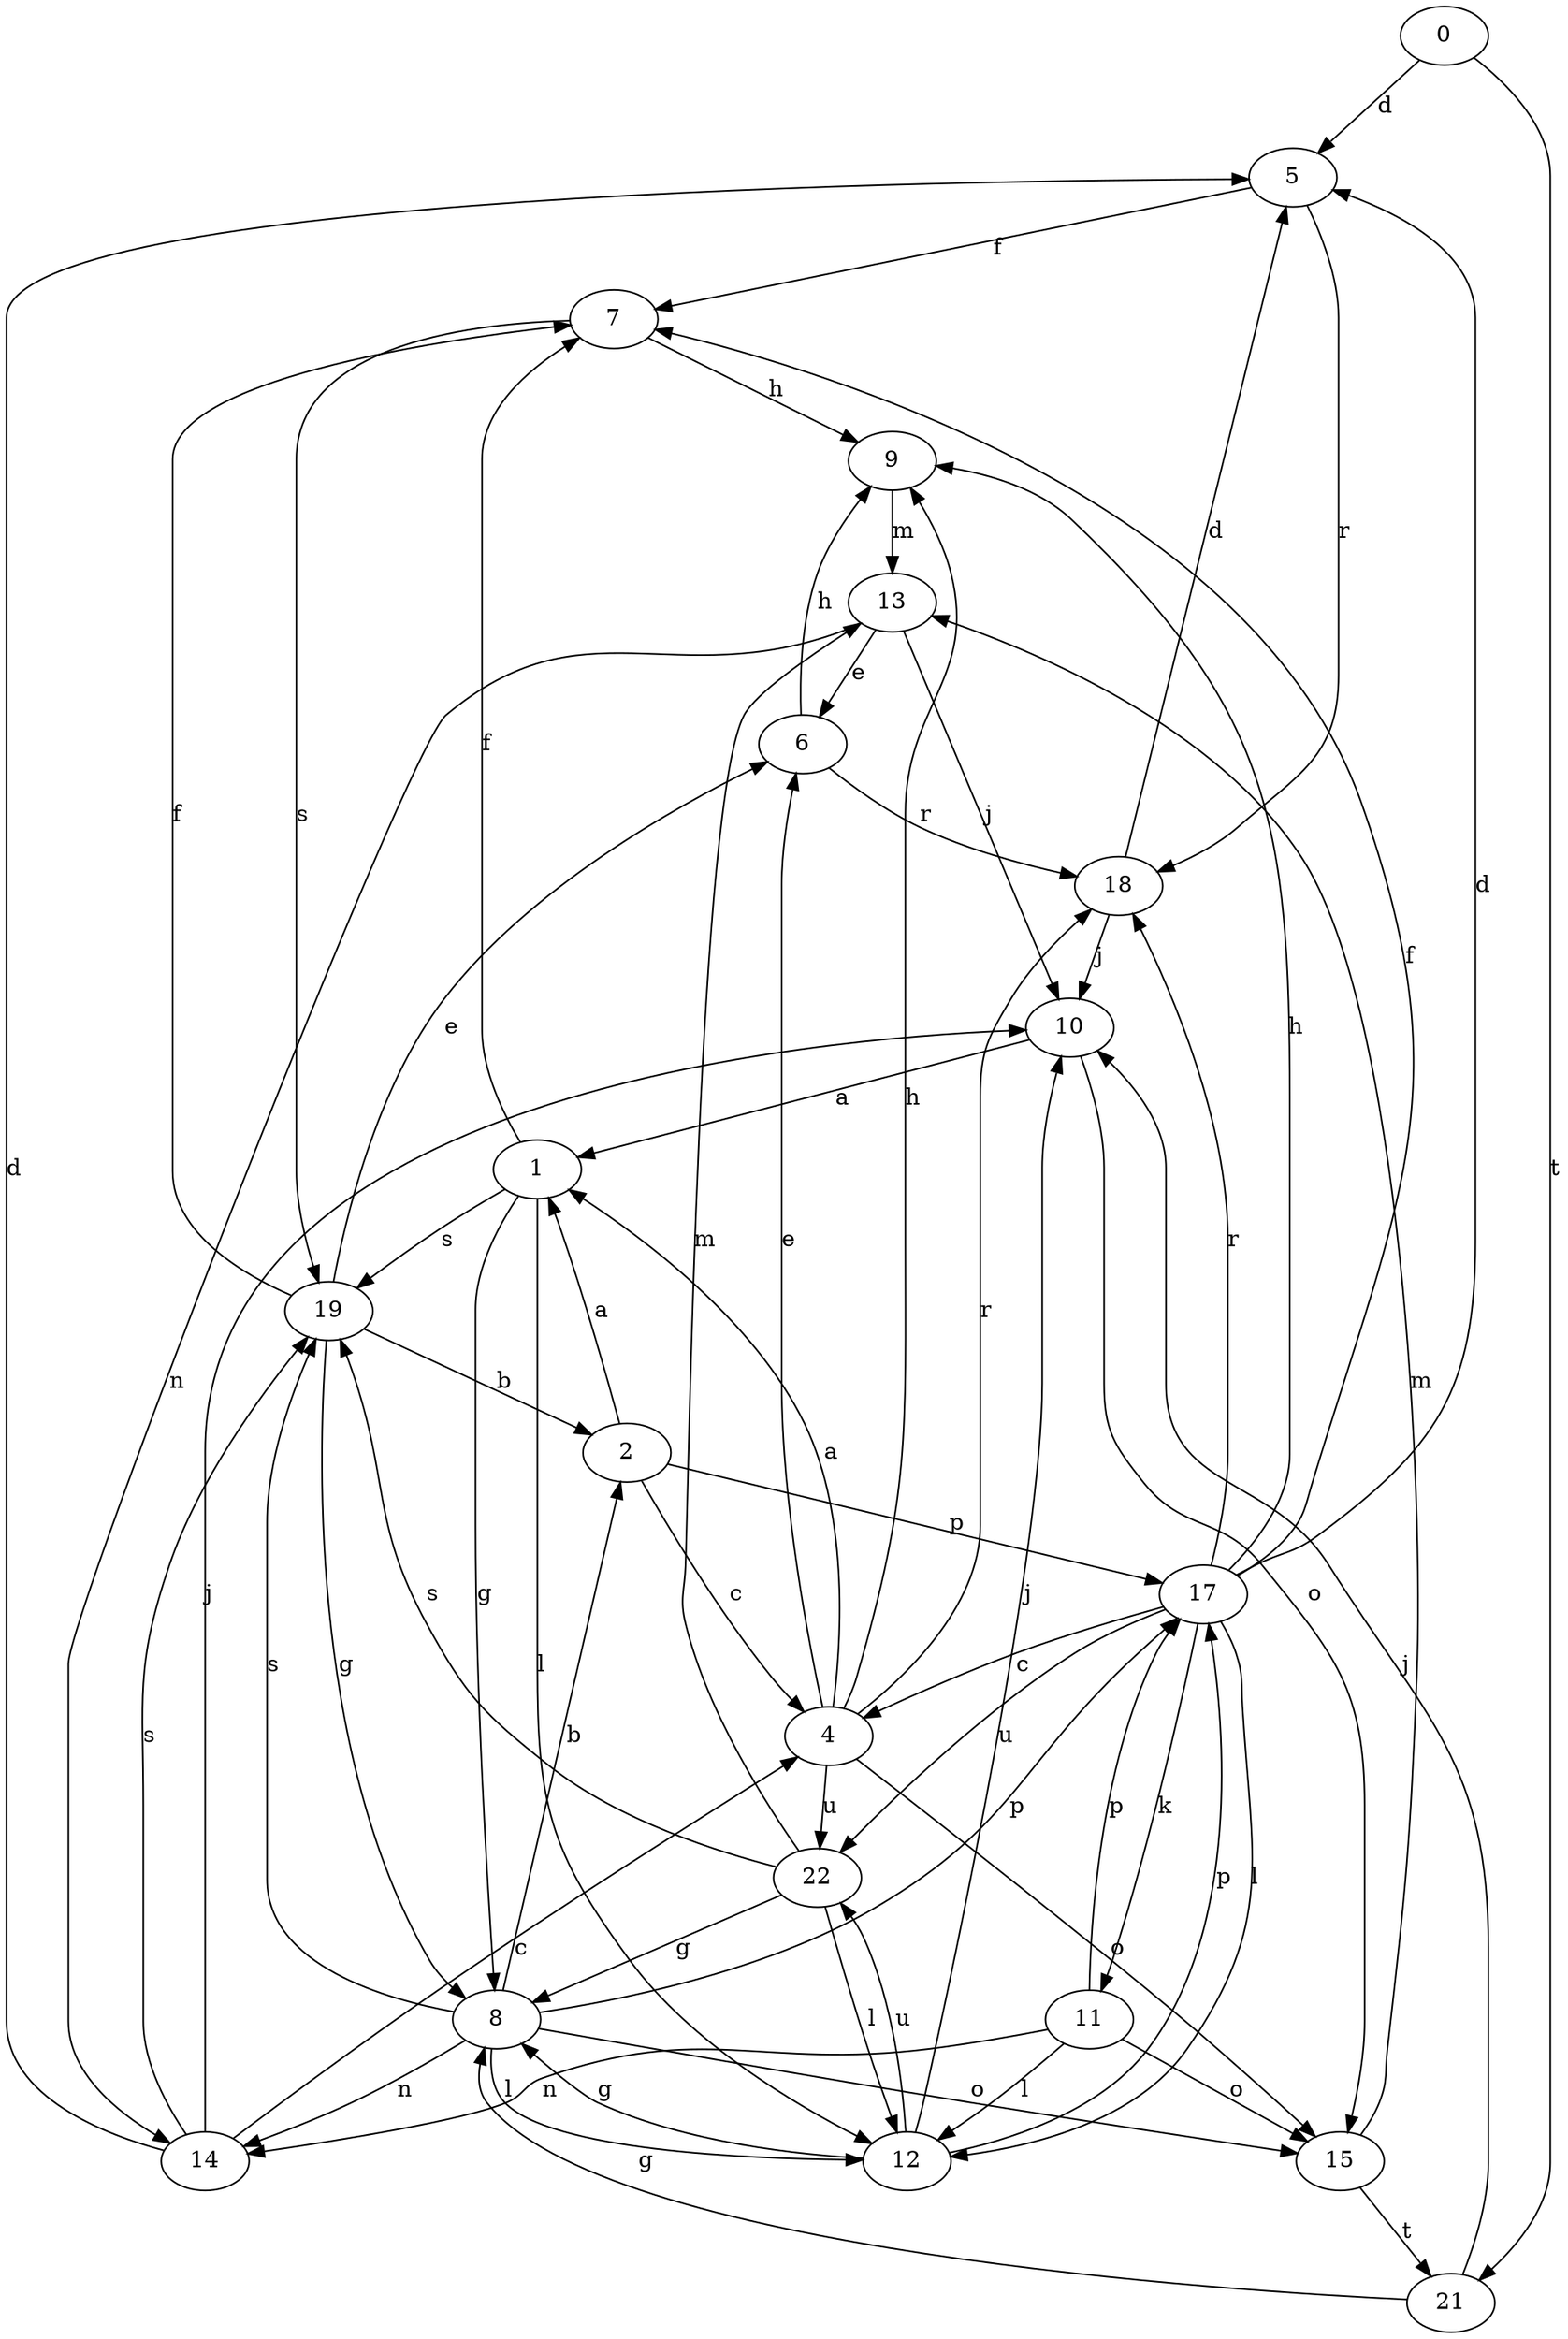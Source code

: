 strict digraph  {
0;
1;
2;
4;
5;
6;
7;
8;
9;
10;
11;
12;
13;
14;
15;
17;
18;
19;
21;
22;
0 -> 5  [label=d];
0 -> 21  [label=t];
1 -> 7  [label=f];
1 -> 8  [label=g];
1 -> 12  [label=l];
1 -> 19  [label=s];
2 -> 1  [label=a];
2 -> 4  [label=c];
2 -> 17  [label=p];
4 -> 1  [label=a];
4 -> 6  [label=e];
4 -> 9  [label=h];
4 -> 15  [label=o];
4 -> 18  [label=r];
4 -> 22  [label=u];
5 -> 7  [label=f];
5 -> 18  [label=r];
6 -> 9  [label=h];
6 -> 18  [label=r];
7 -> 9  [label=h];
7 -> 19  [label=s];
8 -> 2  [label=b];
8 -> 12  [label=l];
8 -> 14  [label=n];
8 -> 15  [label=o];
8 -> 17  [label=p];
8 -> 19  [label=s];
9 -> 13  [label=m];
10 -> 1  [label=a];
10 -> 15  [label=o];
11 -> 12  [label=l];
11 -> 14  [label=n];
11 -> 15  [label=o];
11 -> 17  [label=p];
12 -> 8  [label=g];
12 -> 10  [label=j];
12 -> 17  [label=p];
12 -> 22  [label=u];
13 -> 6  [label=e];
13 -> 10  [label=j];
13 -> 14  [label=n];
14 -> 4  [label=c];
14 -> 5  [label=d];
14 -> 10  [label=j];
14 -> 19  [label=s];
15 -> 13  [label=m];
15 -> 21  [label=t];
17 -> 4  [label=c];
17 -> 5  [label=d];
17 -> 7  [label=f];
17 -> 9  [label=h];
17 -> 11  [label=k];
17 -> 12  [label=l];
17 -> 18  [label=r];
17 -> 22  [label=u];
18 -> 5  [label=d];
18 -> 10  [label=j];
19 -> 2  [label=b];
19 -> 6  [label=e];
19 -> 7  [label=f];
19 -> 8  [label=g];
21 -> 8  [label=g];
21 -> 10  [label=j];
22 -> 8  [label=g];
22 -> 12  [label=l];
22 -> 13  [label=m];
22 -> 19  [label=s];
}
